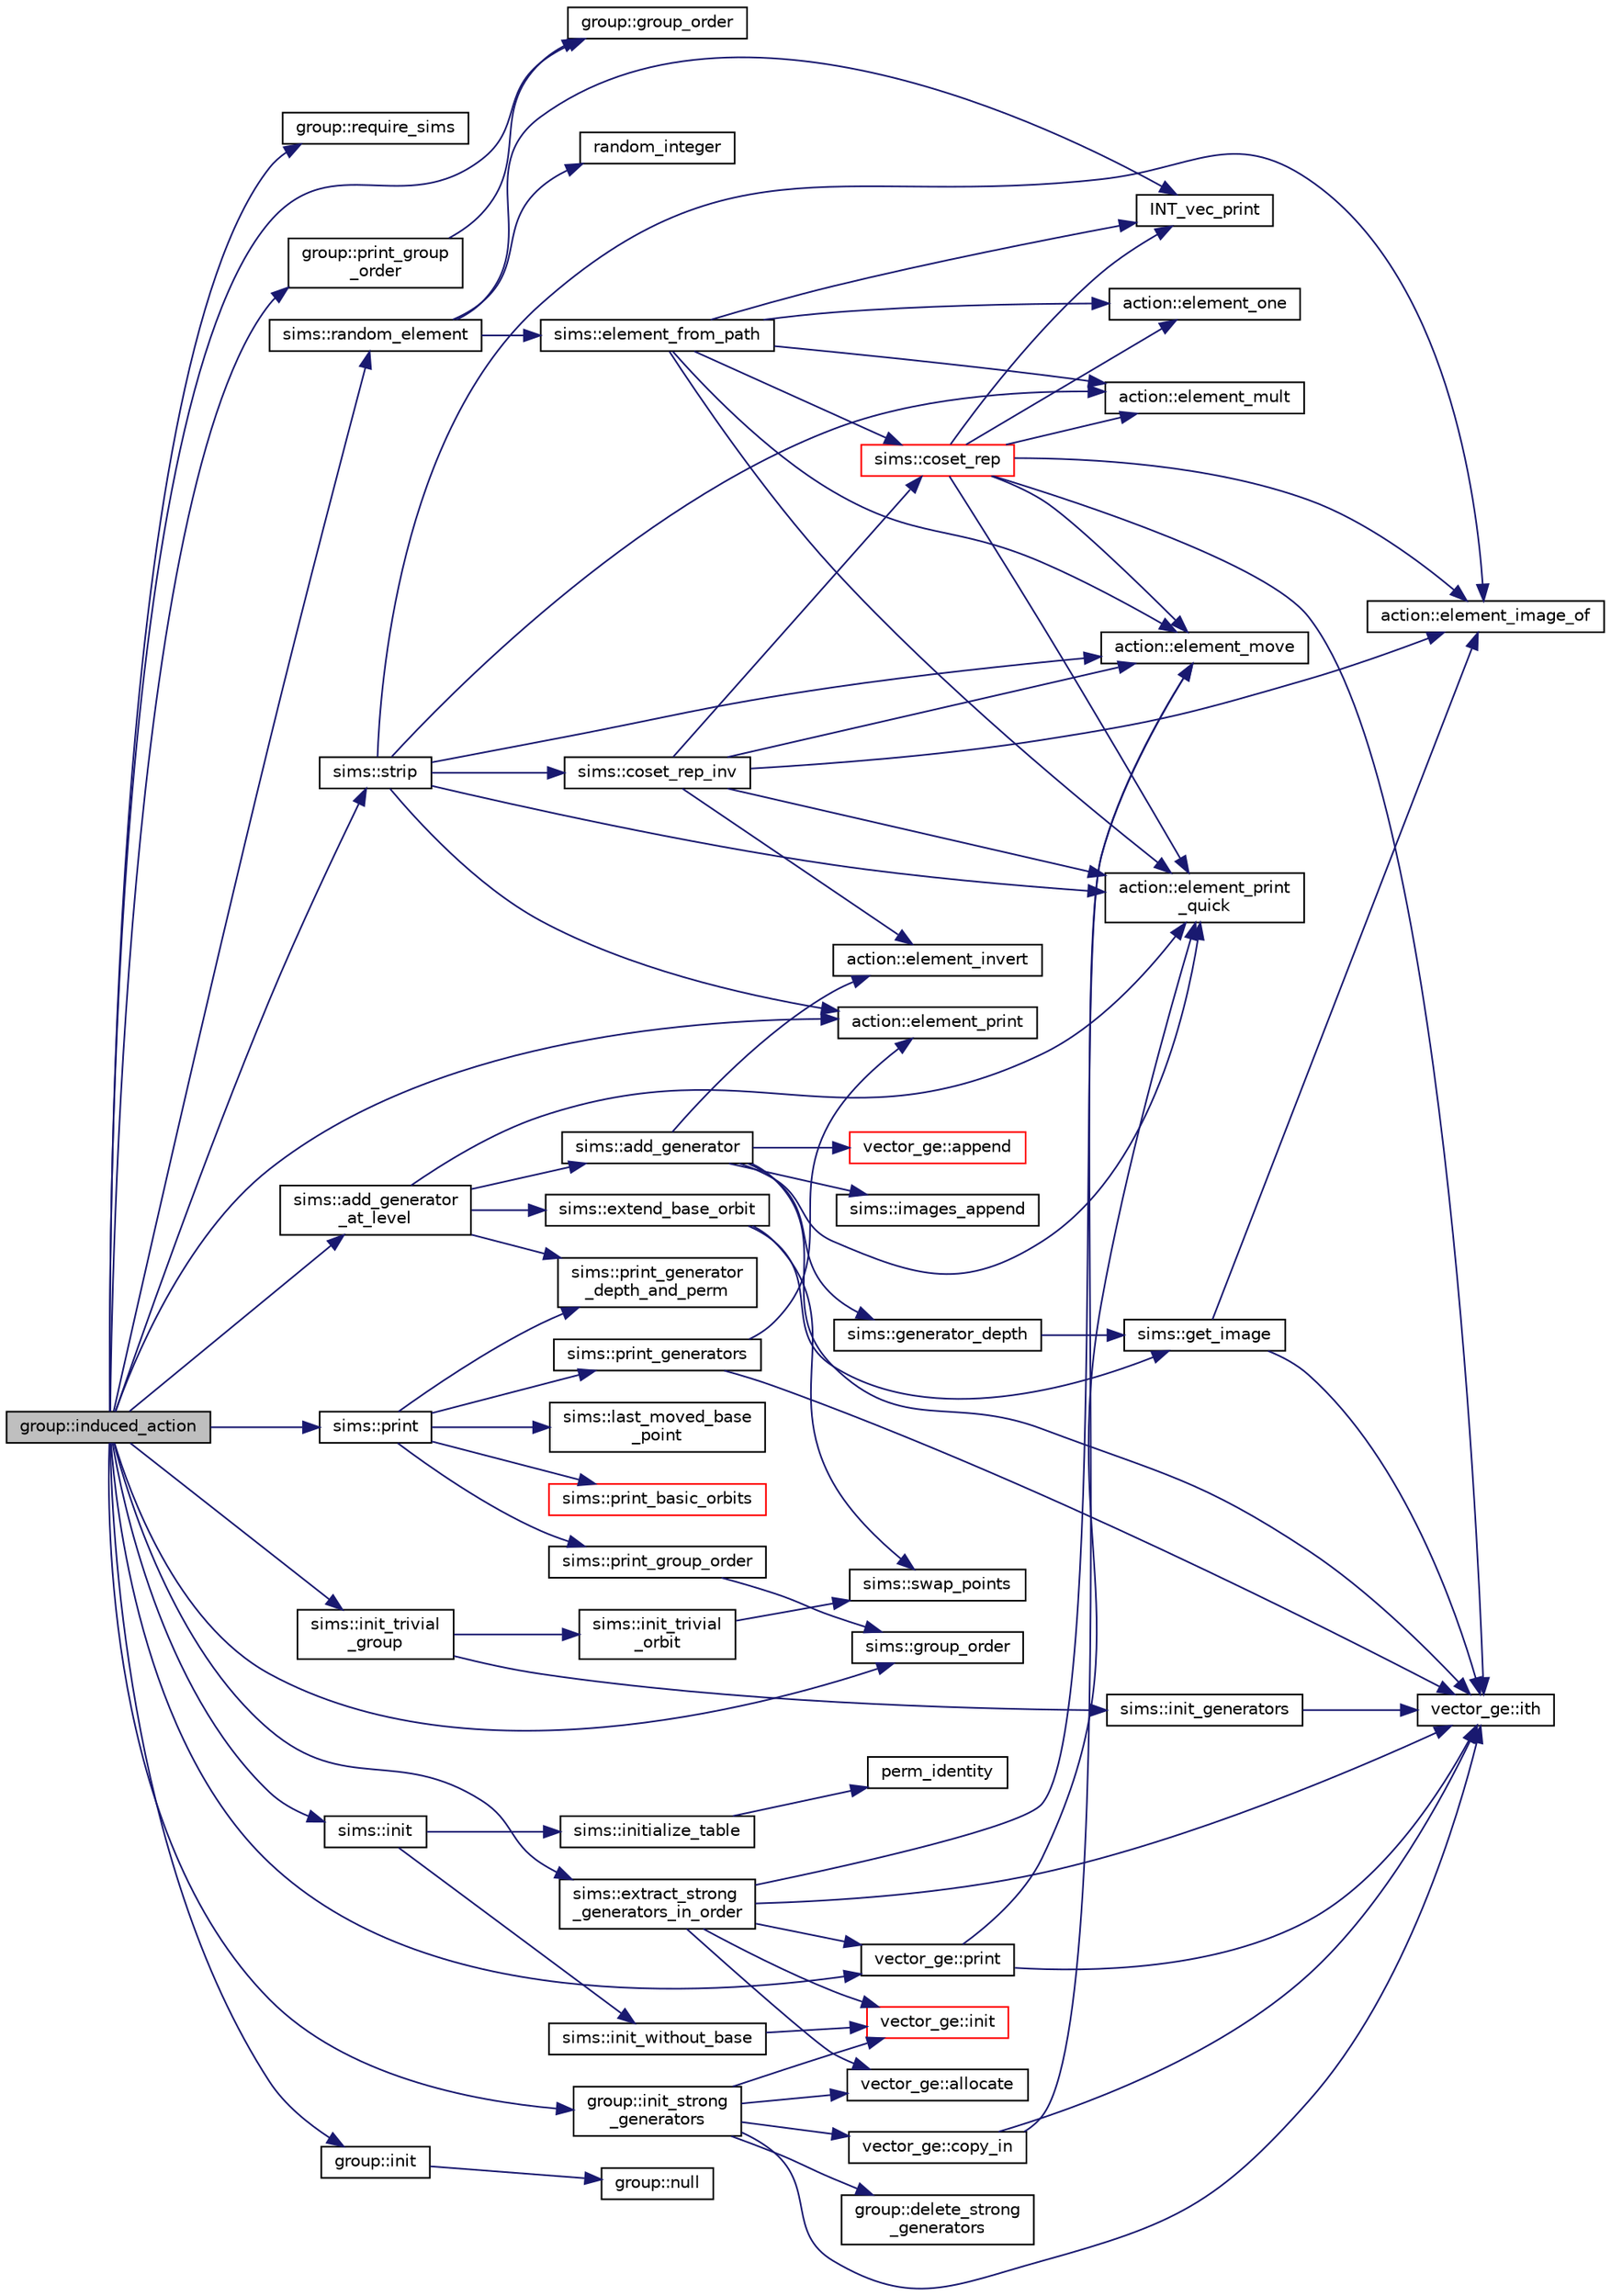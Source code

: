 digraph "group::induced_action"
{
  edge [fontname="Helvetica",fontsize="10",labelfontname="Helvetica",labelfontsize="10"];
  node [fontname="Helvetica",fontsize="10",shape=record];
  rankdir="LR";
  Node764 [label="group::induced_action",height=0.2,width=0.4,color="black", fillcolor="grey75", style="filled", fontcolor="black"];
  Node764 -> Node765 [color="midnightblue",fontsize="10",style="solid",fontname="Helvetica"];
  Node765 [label="group::require_sims",height=0.2,width=0.4,color="black", fillcolor="white", style="filled",URL="$d1/db7/classgroup.html#a657b3eaca7a2fd46ffb25589f06532d6"];
  Node764 -> Node766 [color="midnightblue",fontsize="10",style="solid",fontname="Helvetica"];
  Node766 [label="group::group_order",height=0.2,width=0.4,color="black", fillcolor="white", style="filled",URL="$d1/db7/classgroup.html#a2d70bcf6a1495e7fb8e16ba7dfadb725"];
  Node764 -> Node767 [color="midnightblue",fontsize="10",style="solid",fontname="Helvetica"];
  Node767 [label="sims::init",height=0.2,width=0.4,color="black", fillcolor="white", style="filled",URL="$d9/df3/classsims.html#a02eb61ed14f75cfe4dc0770142c1bff0"];
  Node767 -> Node768 [color="midnightblue",fontsize="10",style="solid",fontname="Helvetica"];
  Node768 [label="sims::init_without_base",height=0.2,width=0.4,color="black", fillcolor="white", style="filled",URL="$d9/df3/classsims.html#a1010f2dc330b7c5ae10128c0b7dcbefd"];
  Node768 -> Node769 [color="midnightblue",fontsize="10",style="solid",fontname="Helvetica"];
  Node769 [label="vector_ge::init",height=0.2,width=0.4,color="red", fillcolor="white", style="filled",URL="$d4/d6e/classvector__ge.html#afe1d6befd1f1501e6be34afbaa9d30a8"];
  Node767 -> Node771 [color="midnightblue",fontsize="10",style="solid",fontname="Helvetica"];
  Node771 [label="sims::initialize_table",height=0.2,width=0.4,color="black", fillcolor="white", style="filled",URL="$d9/df3/classsims.html#abe36dd0812bde20447f5aaa8384596a7"];
  Node771 -> Node772 [color="midnightblue",fontsize="10",style="solid",fontname="Helvetica"];
  Node772 [label="perm_identity",height=0.2,width=0.4,color="black", fillcolor="white", style="filled",URL="$d2/d7c/combinatorics_8_c.html#aebc54d3f9c31f253ae53e3eb3b386208"];
  Node764 -> Node773 [color="midnightblue",fontsize="10",style="solid",fontname="Helvetica"];
  Node773 [label="sims::init_trivial\l_group",height=0.2,width=0.4,color="black", fillcolor="white", style="filled",URL="$d9/df3/classsims.html#a6a55a0a4e5124654f999933fd635334a"];
  Node773 -> Node774 [color="midnightblue",fontsize="10",style="solid",fontname="Helvetica"];
  Node774 [label="sims::init_generators",height=0.2,width=0.4,color="black", fillcolor="white", style="filled",URL="$d9/df3/classsims.html#aa2a7908389727bdfa05d034e8d53a818"];
  Node774 -> Node775 [color="midnightblue",fontsize="10",style="solid",fontname="Helvetica"];
  Node775 [label="vector_ge::ith",height=0.2,width=0.4,color="black", fillcolor="white", style="filled",URL="$d4/d6e/classvector__ge.html#a1ff002e8b746a9beb119d57dcd4a15ff"];
  Node773 -> Node776 [color="midnightblue",fontsize="10",style="solid",fontname="Helvetica"];
  Node776 [label="sims::init_trivial\l_orbit",height=0.2,width=0.4,color="black", fillcolor="white", style="filled",URL="$d9/df3/classsims.html#ac55702550a4671a721f78345dd9bff70"];
  Node776 -> Node777 [color="midnightblue",fontsize="10",style="solid",fontname="Helvetica"];
  Node777 [label="sims::swap_points",height=0.2,width=0.4,color="black", fillcolor="white", style="filled",URL="$d9/df3/classsims.html#a3443b4bbfb5573864c29b627562819d2"];
  Node764 -> Node778 [color="midnightblue",fontsize="10",style="solid",fontname="Helvetica"];
  Node778 [label="sims::group_order",height=0.2,width=0.4,color="black", fillcolor="white", style="filled",URL="$d9/df3/classsims.html#aa442445175656570fa35febbe790efad"];
  Node764 -> Node779 [color="midnightblue",fontsize="10",style="solid",fontname="Helvetica"];
  Node779 [label="sims::random_element",height=0.2,width=0.4,color="black", fillcolor="white", style="filled",URL="$d9/df3/classsims.html#a28e72977652add0bb45a5f703243fd33"];
  Node779 -> Node780 [color="midnightblue",fontsize="10",style="solid",fontname="Helvetica"];
  Node780 [label="INT_vec_print",height=0.2,width=0.4,color="black", fillcolor="white", style="filled",URL="$df/dbf/sajeeb_8_c.html#a79a5901af0b47dd0d694109543c027fe"];
  Node779 -> Node781 [color="midnightblue",fontsize="10",style="solid",fontname="Helvetica"];
  Node781 [label="random_integer",height=0.2,width=0.4,color="black", fillcolor="white", style="filled",URL="$d5/db4/io__and__os_8h.html#a509937846575424b1c8863e1bb96a766"];
  Node779 -> Node782 [color="midnightblue",fontsize="10",style="solid",fontname="Helvetica"];
  Node782 [label="sims::element_from_path",height=0.2,width=0.4,color="black", fillcolor="white", style="filled",URL="$d9/df3/classsims.html#a4a9bc25b1b8e61ba34d6d3d9f9fb8ab8"];
  Node782 -> Node780 [color="midnightblue",fontsize="10",style="solid",fontname="Helvetica"];
  Node782 -> Node783 [color="midnightblue",fontsize="10",style="solid",fontname="Helvetica"];
  Node783 [label="action::element_one",height=0.2,width=0.4,color="black", fillcolor="white", style="filled",URL="$d2/d86/classaction.html#a780a105daf04d6d1fe7e2f63b3c88e3b"];
  Node782 -> Node784 [color="midnightblue",fontsize="10",style="solid",fontname="Helvetica"];
  Node784 [label="sims::coset_rep",height=0.2,width=0.4,color="red", fillcolor="white", style="filled",URL="$d9/df3/classsims.html#a3d669dba4d005cd2399388f27f44cd04"];
  Node784 -> Node780 [color="midnightblue",fontsize="10",style="solid",fontname="Helvetica"];
  Node784 -> Node783 [color="midnightblue",fontsize="10",style="solid",fontname="Helvetica"];
  Node784 -> Node775 [color="midnightblue",fontsize="10",style="solid",fontname="Helvetica"];
  Node784 -> Node787 [color="midnightblue",fontsize="10",style="solid",fontname="Helvetica"];
  Node787 [label="action::element_print\l_quick",height=0.2,width=0.4,color="black", fillcolor="white", style="filled",URL="$d2/d86/classaction.html#a4844680cf6750396f76494a28655265b"];
  Node784 -> Node788 [color="midnightblue",fontsize="10",style="solid",fontname="Helvetica"];
  Node788 [label="action::element_mult",height=0.2,width=0.4,color="black", fillcolor="white", style="filled",URL="$d2/d86/classaction.html#ae9e36b2cae1f0f7bd7144097fa9a34b3"];
  Node784 -> Node789 [color="midnightblue",fontsize="10",style="solid",fontname="Helvetica"];
  Node789 [label="action::element_move",height=0.2,width=0.4,color="black", fillcolor="white", style="filled",URL="$d2/d86/classaction.html#a550947491bbb534d3d7951f50198a874"];
  Node784 -> Node790 [color="midnightblue",fontsize="10",style="solid",fontname="Helvetica"];
  Node790 [label="action::element_image_of",height=0.2,width=0.4,color="black", fillcolor="white", style="filled",URL="$d2/d86/classaction.html#ae09559d4537a048fc860f8a74a31393d"];
  Node782 -> Node787 [color="midnightblue",fontsize="10",style="solid",fontname="Helvetica"];
  Node782 -> Node788 [color="midnightblue",fontsize="10",style="solid",fontname="Helvetica"];
  Node782 -> Node789 [color="midnightblue",fontsize="10",style="solid",fontname="Helvetica"];
  Node764 -> Node791 [color="midnightblue",fontsize="10",style="solid",fontname="Helvetica"];
  Node791 [label="action::element_print",height=0.2,width=0.4,color="black", fillcolor="white", style="filled",URL="$d2/d86/classaction.html#ae38c3ef3c1125213733d63c6fc3c40cd"];
  Node764 -> Node792 [color="midnightblue",fontsize="10",style="solid",fontname="Helvetica"];
  Node792 [label="sims::strip",height=0.2,width=0.4,color="black", fillcolor="white", style="filled",URL="$d9/df3/classsims.html#a4d902cab732ddf9f60788dda85b0a775"];
  Node792 -> Node787 [color="midnightblue",fontsize="10",style="solid",fontname="Helvetica"];
  Node792 -> Node789 [color="midnightblue",fontsize="10",style="solid",fontname="Helvetica"];
  Node792 -> Node790 [color="midnightblue",fontsize="10",style="solid",fontname="Helvetica"];
  Node792 -> Node793 [color="midnightblue",fontsize="10",style="solid",fontname="Helvetica"];
  Node793 [label="sims::coset_rep_inv",height=0.2,width=0.4,color="black", fillcolor="white", style="filled",URL="$d9/df3/classsims.html#a388f523d4ec997fce4e9ede924de99b9"];
  Node793 -> Node784 [color="midnightblue",fontsize="10",style="solid",fontname="Helvetica"];
  Node793 -> Node787 [color="midnightblue",fontsize="10",style="solid",fontname="Helvetica"];
  Node793 -> Node790 [color="midnightblue",fontsize="10",style="solid",fontname="Helvetica"];
  Node793 -> Node794 [color="midnightblue",fontsize="10",style="solid",fontname="Helvetica"];
  Node794 [label="action::element_invert",height=0.2,width=0.4,color="black", fillcolor="white", style="filled",URL="$d2/d86/classaction.html#aa4bd01e338497714586636751fcef436"];
  Node793 -> Node789 [color="midnightblue",fontsize="10",style="solid",fontname="Helvetica"];
  Node792 -> Node791 [color="midnightblue",fontsize="10",style="solid",fontname="Helvetica"];
  Node792 -> Node788 [color="midnightblue",fontsize="10",style="solid",fontname="Helvetica"];
  Node764 -> Node795 [color="midnightblue",fontsize="10",style="solid",fontname="Helvetica"];
  Node795 [label="sims::add_generator\l_at_level",height=0.2,width=0.4,color="black", fillcolor="white", style="filled",URL="$d9/df3/classsims.html#ac9f0f17058381524d70645e9d6893e4d"];
  Node795 -> Node787 [color="midnightblue",fontsize="10",style="solid",fontname="Helvetica"];
  Node795 -> Node796 [color="midnightblue",fontsize="10",style="solid",fontname="Helvetica"];
  Node796 [label="sims::add_generator",height=0.2,width=0.4,color="black", fillcolor="white", style="filled",URL="$d9/df3/classsims.html#add28c3fa3ed9825c7ccb4b1fb7ac22d4"];
  Node796 -> Node787 [color="midnightblue",fontsize="10",style="solid",fontname="Helvetica"];
  Node796 -> Node797 [color="midnightblue",fontsize="10",style="solid",fontname="Helvetica"];
  Node797 [label="vector_ge::append",height=0.2,width=0.4,color="red", fillcolor="white", style="filled",URL="$d4/d6e/classvector__ge.html#a6e24ff78ee23cd3e94b266038f059e83"];
  Node796 -> Node794 [color="midnightblue",fontsize="10",style="solid",fontname="Helvetica"];
  Node796 -> Node775 [color="midnightblue",fontsize="10",style="solid",fontname="Helvetica"];
  Node796 -> Node800 [color="midnightblue",fontsize="10",style="solid",fontname="Helvetica"];
  Node800 [label="sims::images_append",height=0.2,width=0.4,color="black", fillcolor="white", style="filled",URL="$d9/df3/classsims.html#a2eedbb17ba9644f7d57d81dafab0eb01"];
  Node796 -> Node801 [color="midnightblue",fontsize="10",style="solid",fontname="Helvetica"];
  Node801 [label="sims::generator_depth",height=0.2,width=0.4,color="black", fillcolor="white", style="filled",URL="$d9/df3/classsims.html#acdcef5adbae43ca98568ba1e6aa5b6a2"];
  Node801 -> Node802 [color="midnightblue",fontsize="10",style="solid",fontname="Helvetica"];
  Node802 [label="sims::get_image",height=0.2,width=0.4,color="black", fillcolor="white", style="filled",URL="$d9/df3/classsims.html#ae649dbf5a9440550c1ca4e402c4b4b16"];
  Node802 -> Node790 [color="midnightblue",fontsize="10",style="solid",fontname="Helvetica"];
  Node802 -> Node775 [color="midnightblue",fontsize="10",style="solid",fontname="Helvetica"];
  Node795 -> Node803 [color="midnightblue",fontsize="10",style="solid",fontname="Helvetica"];
  Node803 [label="sims::print_generator\l_depth_and_perm",height=0.2,width=0.4,color="black", fillcolor="white", style="filled",URL="$d9/df3/classsims.html#a4630b82437f49635da45c5fc1953d919"];
  Node795 -> Node804 [color="midnightblue",fontsize="10",style="solid",fontname="Helvetica"];
  Node804 [label="sims::extend_base_orbit",height=0.2,width=0.4,color="black", fillcolor="white", style="filled",URL="$d9/df3/classsims.html#a1ded039dbe83239f4e116fe5b84fdcea"];
  Node804 -> Node802 [color="midnightblue",fontsize="10",style="solid",fontname="Helvetica"];
  Node804 -> Node777 [color="midnightblue",fontsize="10",style="solid",fontname="Helvetica"];
  Node764 -> Node805 [color="midnightblue",fontsize="10",style="solid",fontname="Helvetica"];
  Node805 [label="sims::print",height=0.2,width=0.4,color="black", fillcolor="white", style="filled",URL="$d9/df3/classsims.html#a93c3d22dc3ac6d78acc60bad65234944"];
  Node805 -> Node806 [color="midnightblue",fontsize="10",style="solid",fontname="Helvetica"];
  Node806 [label="sims::last_moved_base\l_point",height=0.2,width=0.4,color="black", fillcolor="white", style="filled",URL="$d9/df3/classsims.html#ab7549d6212df09ad5fdcc8b5edbe8806"];
  Node805 -> Node807 [color="midnightblue",fontsize="10",style="solid",fontname="Helvetica"];
  Node807 [label="sims::print_group_order",height=0.2,width=0.4,color="black", fillcolor="white", style="filled",URL="$d9/df3/classsims.html#a2fc3bfc40a993e0a6902374465304c0c"];
  Node807 -> Node778 [color="midnightblue",fontsize="10",style="solid",fontname="Helvetica"];
  Node805 -> Node803 [color="midnightblue",fontsize="10",style="solid",fontname="Helvetica"];
  Node805 -> Node808 [color="midnightblue",fontsize="10",style="solid",fontname="Helvetica"];
  Node808 [label="sims::print_generators",height=0.2,width=0.4,color="black", fillcolor="white", style="filled",URL="$d9/df3/classsims.html#a49dfebd7ef9b23cb3c1264bc462f2233"];
  Node808 -> Node791 [color="midnightblue",fontsize="10",style="solid",fontname="Helvetica"];
  Node808 -> Node775 [color="midnightblue",fontsize="10",style="solid",fontname="Helvetica"];
  Node805 -> Node809 [color="midnightblue",fontsize="10",style="solid",fontname="Helvetica"];
  Node809 [label="sims::print_basic_orbits",height=0.2,width=0.4,color="red", fillcolor="white", style="filled",URL="$d9/df3/classsims.html#ab26955fba9bb5a6fe176b4f12d0a6c5a"];
  Node764 -> Node811 [color="midnightblue",fontsize="10",style="solid",fontname="Helvetica"];
  Node811 [label="sims::extract_strong\l_generators_in_order",height=0.2,width=0.4,color="black", fillcolor="white", style="filled",URL="$d9/df3/classsims.html#aeaf4ae6bb916342a66470730af69923a"];
  Node811 -> Node769 [color="midnightblue",fontsize="10",style="solid",fontname="Helvetica"];
  Node811 -> Node812 [color="midnightblue",fontsize="10",style="solid",fontname="Helvetica"];
  Node812 [label="vector_ge::allocate",height=0.2,width=0.4,color="black", fillcolor="white", style="filled",URL="$d4/d6e/classvector__ge.html#a35b062a9201b30f0a87bf87702d243ae"];
  Node811 -> Node789 [color="midnightblue",fontsize="10",style="solid",fontname="Helvetica"];
  Node811 -> Node775 [color="midnightblue",fontsize="10",style="solid",fontname="Helvetica"];
  Node811 -> Node813 [color="midnightblue",fontsize="10",style="solid",fontname="Helvetica"];
  Node813 [label="vector_ge::print",height=0.2,width=0.4,color="black", fillcolor="white", style="filled",URL="$d4/d6e/classvector__ge.html#a0d260cce035c20b32d7989c50670aa8a"];
  Node813 -> Node787 [color="midnightblue",fontsize="10",style="solid",fontname="Helvetica"];
  Node813 -> Node775 [color="midnightblue",fontsize="10",style="solid",fontname="Helvetica"];
  Node764 -> Node814 [color="midnightblue",fontsize="10",style="solid",fontname="Helvetica"];
  Node814 [label="group::init",height=0.2,width=0.4,color="black", fillcolor="white", style="filled",URL="$d1/db7/classgroup.html#a9f5de0500658e265332c7f62c0d3962d"];
  Node814 -> Node815 [color="midnightblue",fontsize="10",style="solid",fontname="Helvetica"];
  Node815 [label="group::null",height=0.2,width=0.4,color="black", fillcolor="white", style="filled",URL="$d1/db7/classgroup.html#a25f33ef4c9370d6cefa29b0c49f64a18"];
  Node764 -> Node816 [color="midnightblue",fontsize="10",style="solid",fontname="Helvetica"];
  Node816 [label="group::init_strong\l_generators",height=0.2,width=0.4,color="black", fillcolor="white", style="filled",URL="$d1/db7/classgroup.html#aca8ce81c001eb5871118ed21676f3519"];
  Node816 -> Node817 [color="midnightblue",fontsize="10",style="solid",fontname="Helvetica"];
  Node817 [label="group::delete_strong\l_generators",height=0.2,width=0.4,color="black", fillcolor="white", style="filled",URL="$d1/db7/classgroup.html#a36c96bdf4428fdf236dfabab0f82b898"];
  Node816 -> Node769 [color="midnightblue",fontsize="10",style="solid",fontname="Helvetica"];
  Node816 -> Node812 [color="midnightblue",fontsize="10",style="solid",fontname="Helvetica"];
  Node816 -> Node799 [color="midnightblue",fontsize="10",style="solid",fontname="Helvetica"];
  Node799 [label="vector_ge::copy_in",height=0.2,width=0.4,color="black", fillcolor="white", style="filled",URL="$d4/d6e/classvector__ge.html#ad02ebf2d4e8bbf095685aea921999145"];
  Node799 -> Node775 [color="midnightblue",fontsize="10",style="solid",fontname="Helvetica"];
  Node799 -> Node789 [color="midnightblue",fontsize="10",style="solid",fontname="Helvetica"];
  Node816 -> Node775 [color="midnightblue",fontsize="10",style="solid",fontname="Helvetica"];
  Node764 -> Node818 [color="midnightblue",fontsize="10",style="solid",fontname="Helvetica"];
  Node818 [label="group::print_group\l_order",height=0.2,width=0.4,color="black", fillcolor="white", style="filled",URL="$d1/db7/classgroup.html#aa43ecff562ccdcb7305ace4e7414f3d8"];
  Node818 -> Node766 [color="midnightblue",fontsize="10",style="solid",fontname="Helvetica"];
  Node764 -> Node813 [color="midnightblue",fontsize="10",style="solid",fontname="Helvetica"];
}
